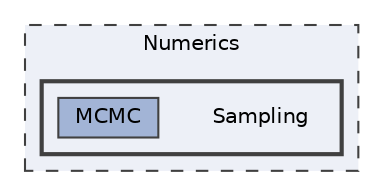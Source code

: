 digraph "C:/GIT 2/numerics/.NET 8.0/Numerics/Sampling"
{
 // LATEX_PDF_SIZE
  bgcolor="transparent";
  edge [fontname=Helvetica,fontsize=10,labelfontname=Helvetica,labelfontsize=10];
  node [fontname=Helvetica,fontsize=10,shape=box,height=0.2,width=0.4];
  compound=true
  subgraph clusterdir_22d954cd03c3057b6fcf702b65820bfa {
    graph [ bgcolor="#edf0f7", pencolor="grey25", label="Numerics", fontname=Helvetica,fontsize=10 style="filled,dashed", URL="dir_22d954cd03c3057b6fcf702b65820bfa.html",tooltip=""]
  subgraph clusterdir_7f696f4de14c5a23b8a0e501bb9ba076 {
    graph [ bgcolor="#edf0f7", pencolor="grey25", label="", fontname=Helvetica,fontsize=10 style="filled,bold", URL="dir_7f696f4de14c5a23b8a0e501bb9ba076.html",tooltip=""]
    dir_7f696f4de14c5a23b8a0e501bb9ba076 [shape=plaintext, label="Sampling"];
  dir_fe3718f9fd661056a03576212cde1132 [label="MCMC", fillcolor="#a2b4d6", color="grey25", style="filled", URL="dir_fe3718f9fd661056a03576212cde1132.html",tooltip=""];
  }
  }
}
